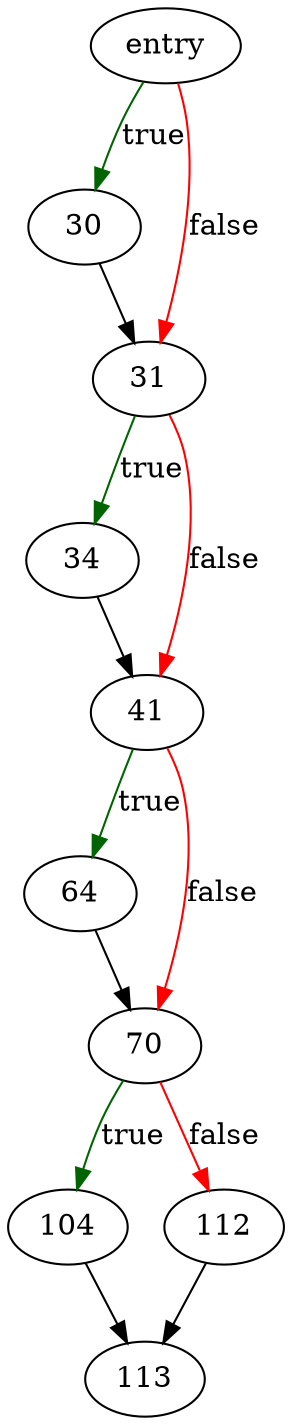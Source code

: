 digraph "sqlite3SelectNew" {
	// Node definitions.
	10 [label=entry];
	30;
	31;
	34;
	41;
	64;
	70;
	104;
	112;
	113;

	// Edge definitions.
	10 -> 30 [
		color=darkgreen
		label=true
	];
	10 -> 31 [
		color=red
		label=false
	];
	30 -> 31;
	31 -> 34 [
		color=darkgreen
		label=true
	];
	31 -> 41 [
		color=red
		label=false
	];
	34 -> 41;
	41 -> 64 [
		color=darkgreen
		label=true
	];
	41 -> 70 [
		color=red
		label=false
	];
	64 -> 70;
	70 -> 104 [
		color=darkgreen
		label=true
	];
	70 -> 112 [
		color=red
		label=false
	];
	104 -> 113;
	112 -> 113;
}
